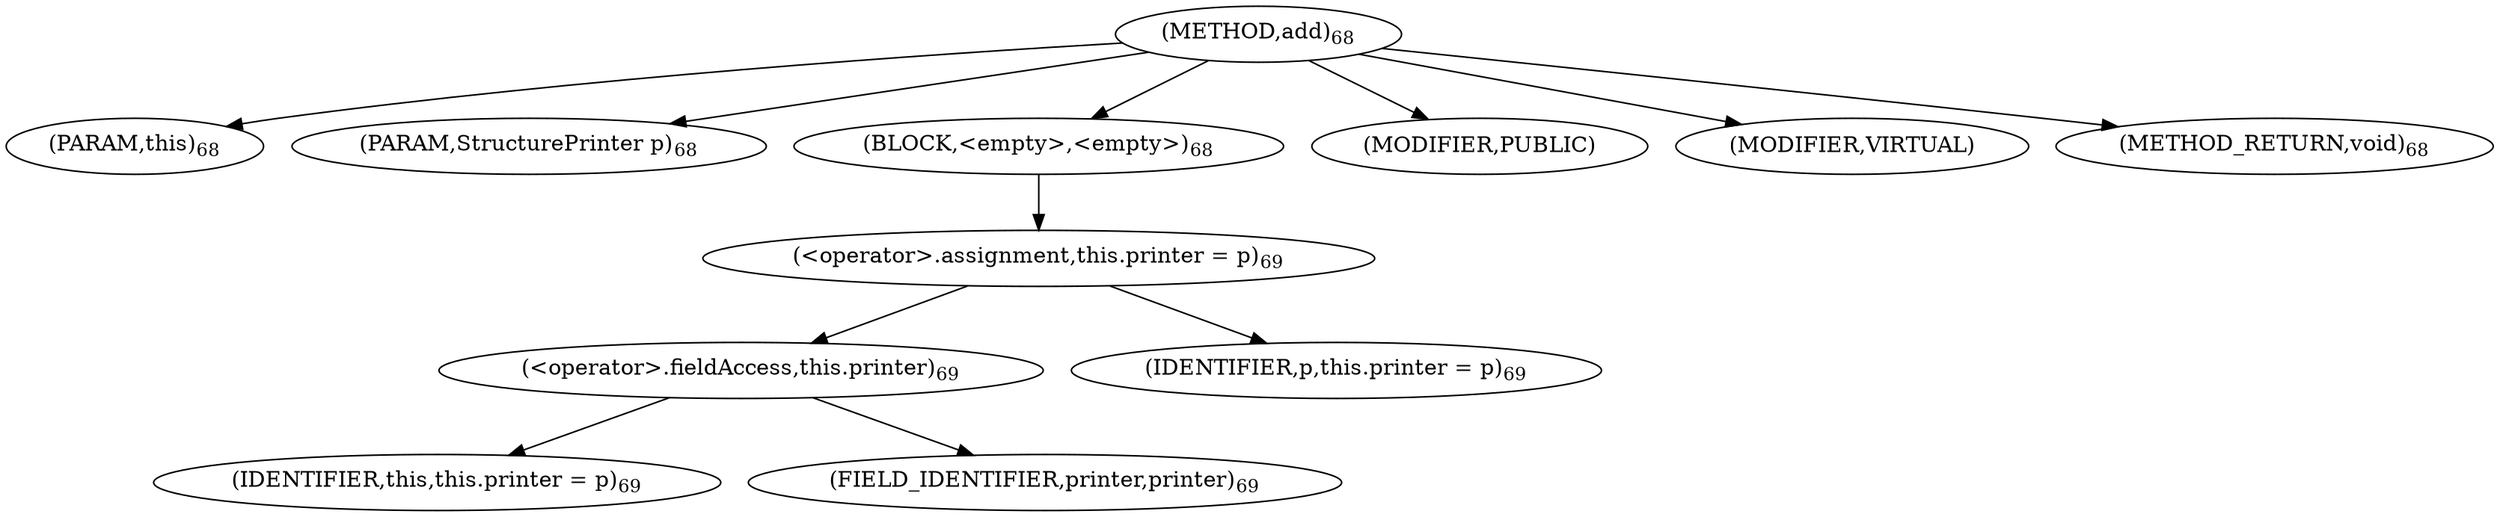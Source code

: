digraph "add" {  
"78" [label = <(METHOD,add)<SUB>68</SUB>> ]
"79" [label = <(PARAM,this)<SUB>68</SUB>> ]
"80" [label = <(PARAM,StructurePrinter p)<SUB>68</SUB>> ]
"81" [label = <(BLOCK,&lt;empty&gt;,&lt;empty&gt;)<SUB>68</SUB>> ]
"82" [label = <(&lt;operator&gt;.assignment,this.printer = p)<SUB>69</SUB>> ]
"83" [label = <(&lt;operator&gt;.fieldAccess,this.printer)<SUB>69</SUB>> ]
"84" [label = <(IDENTIFIER,this,this.printer = p)<SUB>69</SUB>> ]
"85" [label = <(FIELD_IDENTIFIER,printer,printer)<SUB>69</SUB>> ]
"86" [label = <(IDENTIFIER,p,this.printer = p)<SUB>69</SUB>> ]
"87" [label = <(MODIFIER,PUBLIC)> ]
"88" [label = <(MODIFIER,VIRTUAL)> ]
"89" [label = <(METHOD_RETURN,void)<SUB>68</SUB>> ]
  "78" -> "79" 
  "78" -> "80" 
  "78" -> "81" 
  "78" -> "87" 
  "78" -> "88" 
  "78" -> "89" 
  "81" -> "82" 
  "82" -> "83" 
  "82" -> "86" 
  "83" -> "84" 
  "83" -> "85" 
}
